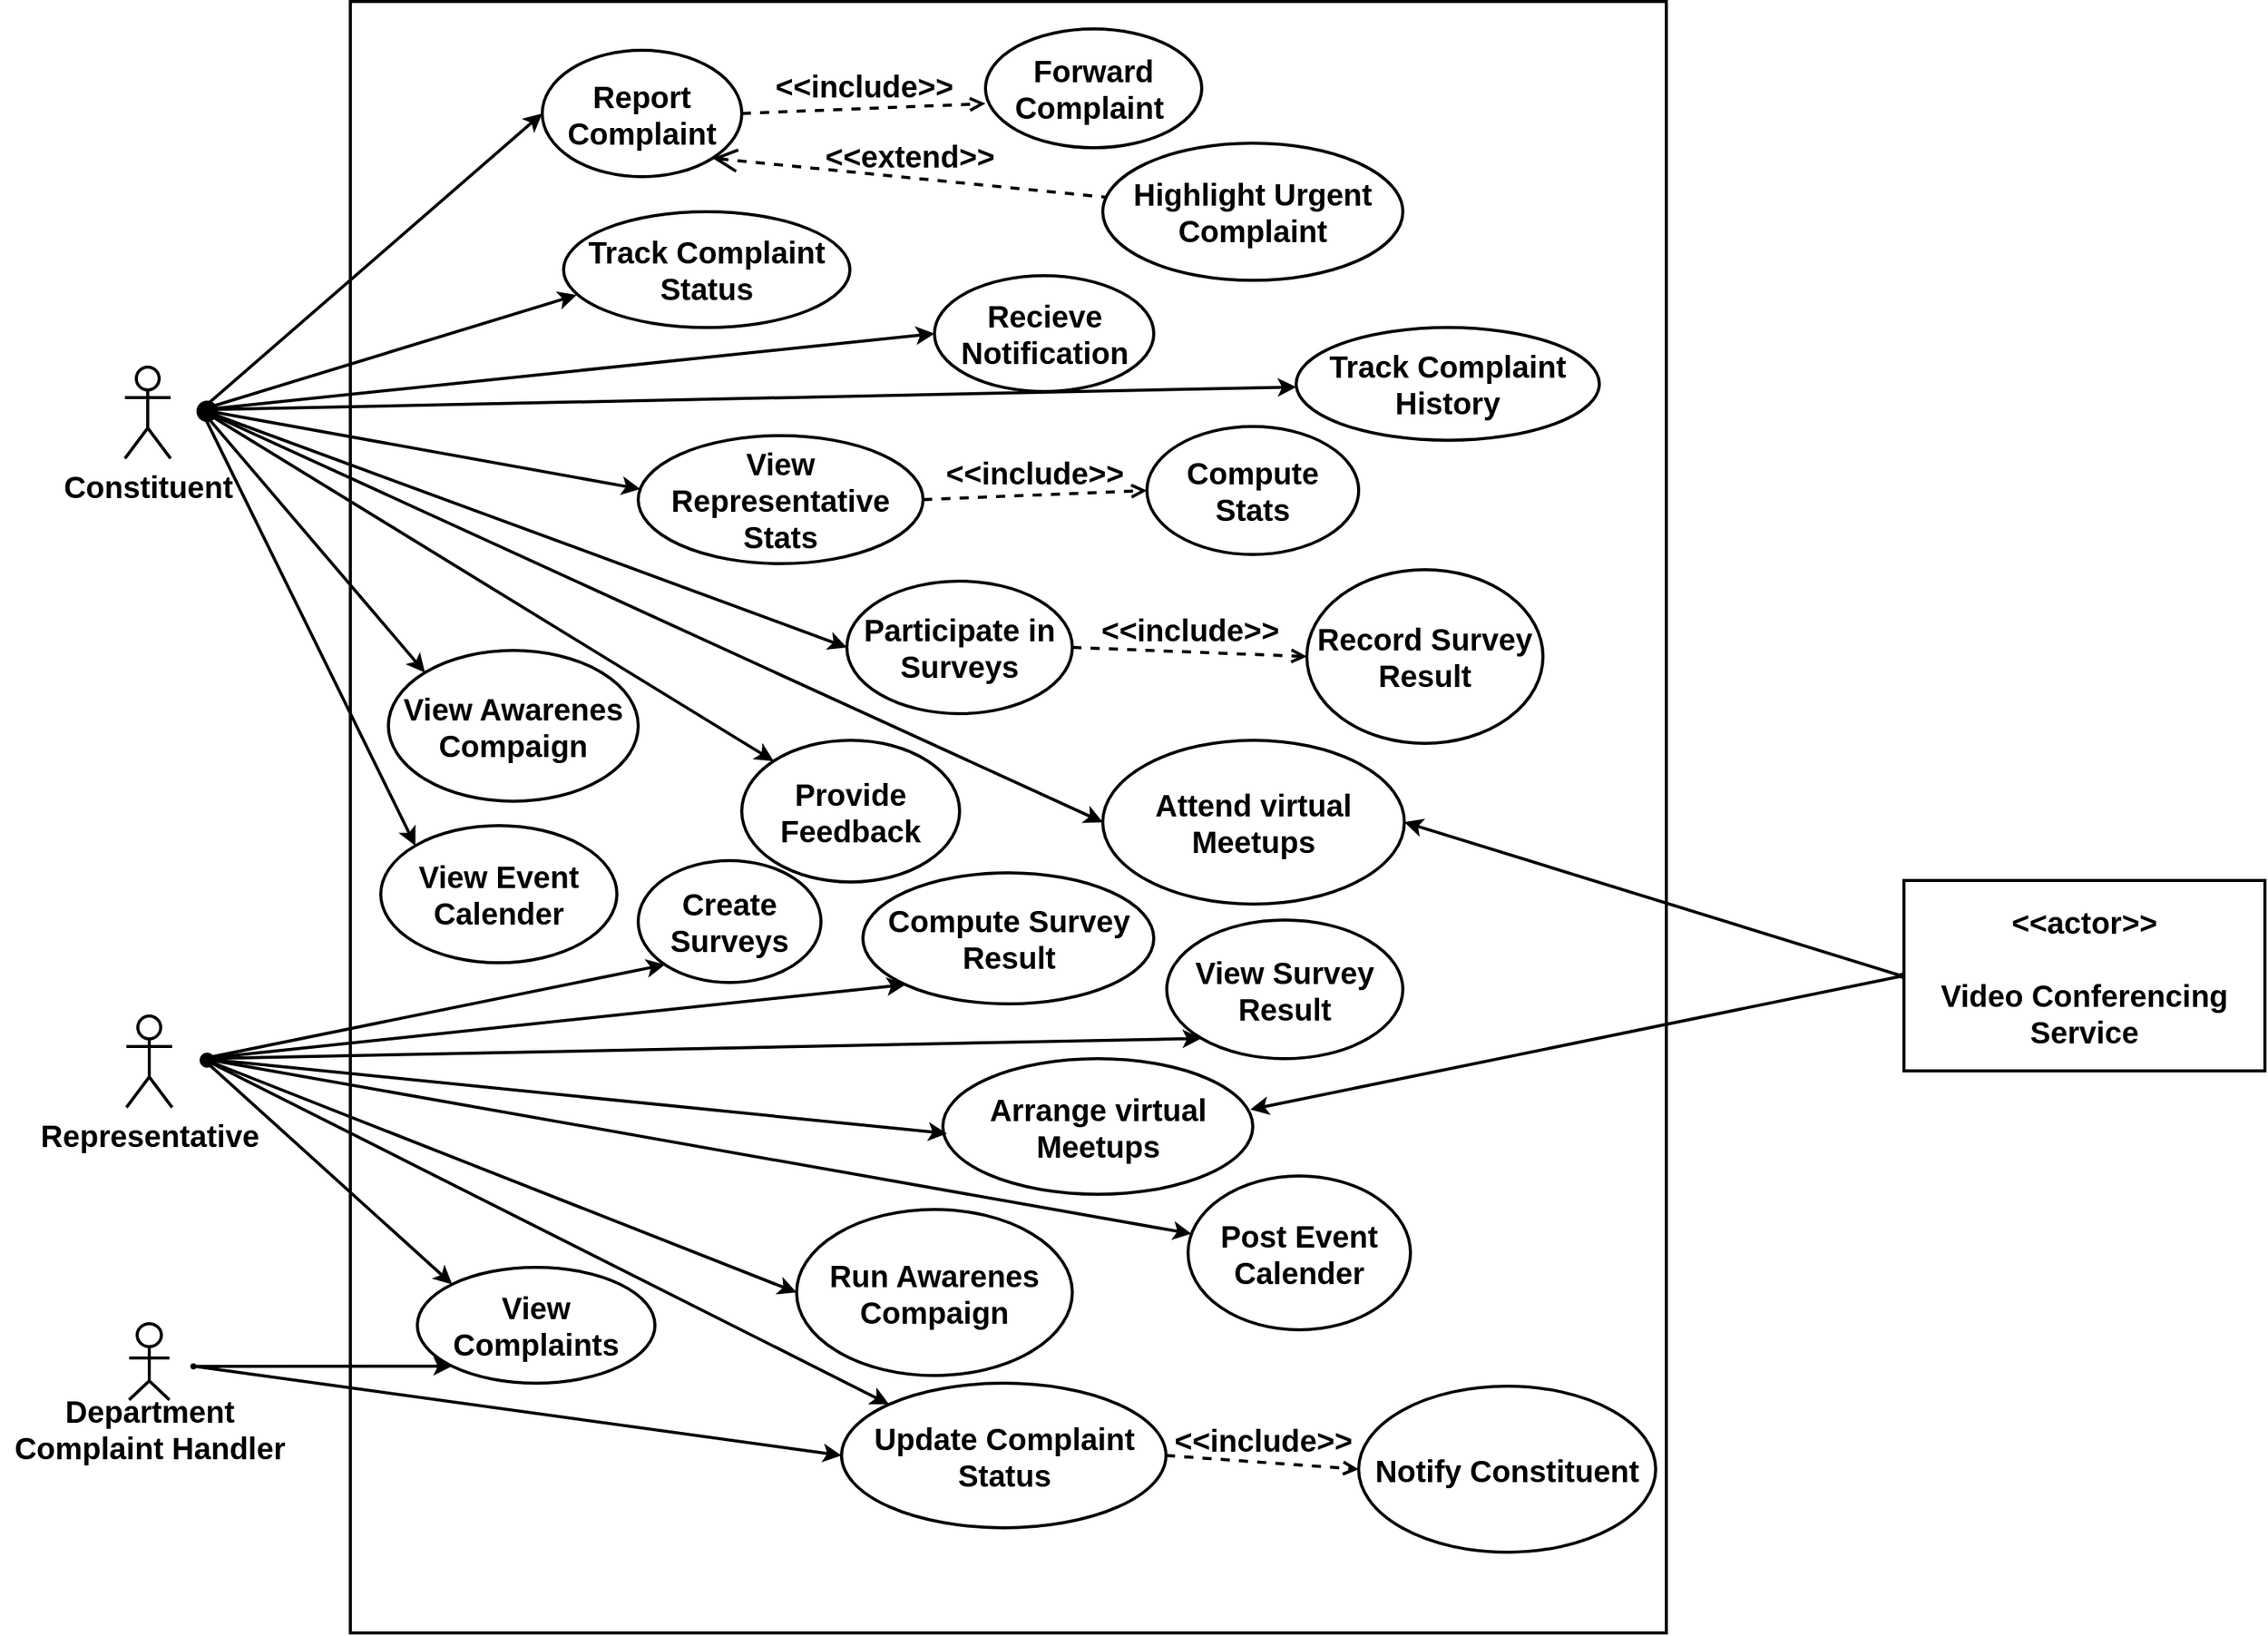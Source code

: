 <mxfile version="25.0.1">
  <diagram name="Use Case Diagram" id="FgglNel2U1L5TTHVHAgJ">
    <mxGraphModel dx="1754" dy="880" grid="0" gridSize="10" guides="1" tooltips="1" connect="1" arrows="1" fold="1" page="0" pageScale="1" pageWidth="850" pageHeight="1100" math="0" shadow="0">
      <root>
        <mxCell id="0" />
        <mxCell id="1" parent="0" />
        <mxCell id="YS5-fEkslZxsQK353Ww7-88" value="" style="rounded=0;whiteSpace=wrap;html=1;fillColor=none;strokeWidth=2;fontSize=20;fontStyle=1" parent="1" vertex="1">
          <mxGeometry x="226" y="63" width="864" height="1071" as="geometry" />
        </mxCell>
        <mxCell id="b4xgwTWH8p54jYo2uctj-25" value="&lt;font&gt;Report Complaint&lt;/font&gt;" style="ellipse;whiteSpace=wrap;html=1;fillColor=none;strokeWidth=2;fontSize=20;fontStyle=1" parent="1" vertex="1">
          <mxGeometry x="352" y="95" width="131" height="83" as="geometry" />
        </mxCell>
        <mxCell id="YS5-fEkslZxsQK353Ww7-9" value="&lt;font&gt;Forward Complaint&amp;nbsp;&lt;/font&gt;" style="ellipse;whiteSpace=wrap;html=1;fillColor=none;strokeWidth=2;fontSize=20;fontStyle=1" parent="1" vertex="1">
          <mxGeometry x="643" y="81" width="142" height="78" as="geometry" />
        </mxCell>
        <mxCell id="YS5-fEkslZxsQK353Ww7-10" value="&lt;font&gt;Highlight Urgent Complaint&lt;/font&gt;" style="ellipse;whiteSpace=wrap;html=1;fillColor=none;strokeWidth=2;fontSize=20;fontStyle=1" parent="1" vertex="1">
          <mxGeometry x="720" y="156" width="197" height="90" as="geometry" />
        </mxCell>
        <mxCell id="YS5-fEkslZxsQK353Ww7-11" value="&lt;font&gt;&amp;lt;&amp;lt;include&amp;gt;&amp;gt;&lt;/font&gt;" style="html=1;verticalAlign=bottom;labelBackgroundColor=none;endArrow=open;endFill=0;dashed=1;rounded=0;fontSize=20;strokeWidth=2;entryX=0;entryY=0.629;entryDx=0;entryDy=0;entryPerimeter=0;exitX=1;exitY=0.5;exitDx=0;exitDy=0;fontStyle=1" parent="1" source="b4xgwTWH8p54jYo2uctj-25" target="YS5-fEkslZxsQK353Ww7-9" edge="1">
          <mxGeometry x="0.003" width="160" relative="1" as="geometry">
            <mxPoint x="474" y="258" as="sourcePoint" />
            <mxPoint x="634" y="258" as="targetPoint" />
            <mxPoint as="offset" />
          </mxGeometry>
        </mxCell>
        <mxCell id="YS5-fEkslZxsQK353Ww7-13" value="&amp;lt;&amp;lt;extend&amp;gt;&amp;gt;" style="edgeStyle=none;html=1;startArrow=open;endArrow=none;startSize=12;verticalAlign=bottom;dashed=1;labelBackgroundColor=none;rounded=0;fontSize=20;strokeWidth=2;exitX=1;exitY=1;exitDx=0;exitDy=0;fontStyle=1" parent="1" source="b4xgwTWH8p54jYo2uctj-25" target="YS5-fEkslZxsQK353Ww7-10" edge="1">
          <mxGeometry width="160" relative="1" as="geometry">
            <mxPoint x="343" y="476" as="sourcePoint" />
            <mxPoint x="503" y="476" as="targetPoint" />
          </mxGeometry>
        </mxCell>
        <mxCell id="YS5-fEkslZxsQK353Ww7-14" value="&lt;font&gt;Track Complaint History&lt;/font&gt;" style="ellipse;whiteSpace=wrap;html=1;fillColor=none;strokeWidth=2;fontSize=20;fontStyle=1" parent="1" vertex="1">
          <mxGeometry x="847" y="277" width="199" height="74" as="geometry" />
        </mxCell>
        <mxCell id="YS5-fEkslZxsQK353Ww7-15" value="&lt;font&gt;View Representative Stats&lt;/font&gt;" style="ellipse;whiteSpace=wrap;html=1;fillColor=none;strokeWidth=2;fontSize=20;fontStyle=1" parent="1" vertex="1">
          <mxGeometry x="415" y="348" width="187" height="84" as="geometry" />
        </mxCell>
        <mxCell id="YS5-fEkslZxsQK353Ww7-16" value="&lt;font&gt;Participate in Surveys&lt;/font&gt;" style="ellipse;whiteSpace=wrap;html=1;fillColor=none;strokeWidth=2;fontSize=20;fontStyle=1" parent="1" vertex="1">
          <mxGeometry x="552" y="443.5" width="148" height="87" as="geometry" />
        </mxCell>
        <mxCell id="YS5-fEkslZxsQK353Ww7-17" value="&lt;font&gt;Attend virtual Meetups&lt;/font&gt;" style="ellipse;whiteSpace=wrap;html=1;fillColor=none;strokeWidth=2;fontSize=20;fontStyle=1" parent="1" vertex="1">
          <mxGeometry x="720" y="548" width="198" height="107.5" as="geometry" />
        </mxCell>
        <mxCell id="YS5-fEkslZxsQK353Ww7-18" value="&lt;font&gt;Provide Feedback&lt;/font&gt;" style="ellipse;whiteSpace=wrap;html=1;fillColor=none;strokeWidth=2;fontSize=20;fontStyle=1" parent="1" vertex="1">
          <mxGeometry x="483" y="548" width="143" height="93" as="geometry" />
        </mxCell>
        <mxCell id="YS5-fEkslZxsQK353Ww7-20" value="" style="endArrow=classic;html=1;rounded=0;strokeWidth=2;exitX=1;exitY=0.5;exitDx=0;exitDy=0;entryX=0;entryY=0.5;entryDx=0;entryDy=0;fontSize=20;fontStyle=1" parent="1" target="b4xgwTWH8p54jYo2uctj-25" edge="1">
          <mxGeometry width="50" height="50" relative="1" as="geometry">
            <mxPoint x="128" y="331" as="sourcePoint" />
            <mxPoint x="448" y="433" as="targetPoint" />
          </mxGeometry>
        </mxCell>
        <mxCell id="YS5-fEkslZxsQK353Ww7-25" value="" style="endArrow=classic;html=1;rounded=0;strokeWidth=2;exitX=1;exitY=0.5;exitDx=0;exitDy=0;fontSize=20;fontStyle=1" parent="1" target="YS5-fEkslZxsQK353Ww7-14" edge="1">
          <mxGeometry width="50" height="50" relative="1" as="geometry">
            <mxPoint x="128" y="331" as="sourcePoint" />
            <mxPoint x="381" y="326" as="targetPoint" />
          </mxGeometry>
        </mxCell>
        <mxCell id="YS5-fEkslZxsQK353Ww7-29" value="" style="endArrow=classic;html=1;rounded=0;strokeWidth=2;entryX=0.007;entryY=0.417;entryDx=0;entryDy=0;entryPerimeter=0;exitX=1;exitY=0.5;exitDx=0;exitDy=0;fontSize=20;fontStyle=1" parent="1" target="YS5-fEkslZxsQK353Ww7-15" edge="1">
          <mxGeometry width="50" height="50" relative="1" as="geometry">
            <mxPoint x="128" y="331" as="sourcePoint" />
            <mxPoint x="315" y="400" as="targetPoint" />
          </mxGeometry>
        </mxCell>
        <mxCell id="YS5-fEkslZxsQK353Ww7-30" value="" style="endArrow=classic;html=1;rounded=0;strokeWidth=2;entryX=0;entryY=0.5;entryDx=0;entryDy=0;exitX=1;exitY=0.5;exitDx=0;exitDy=0;fontSize=20;fontStyle=1" parent="1" target="YS5-fEkslZxsQK353Ww7-16" edge="1">
          <mxGeometry width="50" height="50" relative="1" as="geometry">
            <mxPoint x="128" y="331" as="sourcePoint" />
            <mxPoint x="523" y="439" as="targetPoint" />
          </mxGeometry>
        </mxCell>
        <mxCell id="YS5-fEkslZxsQK353Ww7-31" value="" style="endArrow=classic;html=1;rounded=0;strokeWidth=2;entryX=0;entryY=0.5;entryDx=0;entryDy=0;exitX=1;exitY=0.5;exitDx=0;exitDy=0;fontSize=20;fontStyle=1" parent="1" target="YS5-fEkslZxsQK353Ww7-17" edge="1">
          <mxGeometry width="50" height="50" relative="1" as="geometry">
            <mxPoint x="128" y="331" as="sourcePoint" />
            <mxPoint x="412" y="486" as="targetPoint" />
          </mxGeometry>
        </mxCell>
        <mxCell id="YS5-fEkslZxsQK353Ww7-32" value="" style="endArrow=classic;html=1;rounded=0;strokeWidth=2;exitX=1;exitY=0.5;exitDx=0;exitDy=0;entryX=0;entryY=0;entryDx=0;entryDy=0;fontSize=20;fontStyle=1" parent="1" target="YS5-fEkslZxsQK353Ww7-18" edge="1">
          <mxGeometry width="50" height="50" relative="1" as="geometry">
            <mxPoint x="128" y="331" as="sourcePoint" />
            <mxPoint x="497" y="552" as="targetPoint" />
          </mxGeometry>
        </mxCell>
        <mxCell id="YS5-fEkslZxsQK353Ww7-33" value="&lt;font&gt;Create Surveys&lt;/font&gt;" style="ellipse;whiteSpace=wrap;html=1;fillColor=none;strokeWidth=2;fontSize=20;fontStyle=1" parent="1" vertex="1">
          <mxGeometry x="415" y="627" width="120" height="80" as="geometry" />
        </mxCell>
        <mxCell id="YS5-fEkslZxsQK353Ww7-42" value="" style="group;strokeWidth=2;fontSize=20;fontStyle=1" parent="1" vertex="1" connectable="0">
          <mxGeometry x="78" y="303" width="62" height="60" as="geometry" />
        </mxCell>
        <mxCell id="YS5-fEkslZxsQK353Ww7-1" value="&lt;span&gt;Constituent&lt;/span&gt;" style="shape=umlActor;verticalLabelPosition=bottom;verticalAlign=top;html=1;outlineConnect=0;container=0;strokeWidth=2;fontSize=20;fontStyle=1" parent="YS5-fEkslZxsQK353Ww7-42" vertex="1">
          <mxGeometry width="30" height="60" as="geometry" />
        </mxCell>
        <mxCell id="M8ozzg7b7dtksekyw43J-2" value="" style="ellipse;whiteSpace=wrap;html=1;aspect=fixed;fillColor=#000000;strokeWidth=2;fontSize=20;fontStyle=1" parent="YS5-fEkslZxsQK353Ww7-42" vertex="1">
          <mxGeometry x="48" y="23" width="12" height="12" as="geometry" />
        </mxCell>
        <mxCell id="YS5-fEkslZxsQK353Ww7-43" value="" style="group;fillColor=none;fillStyle=solid;strokeWidth=2;fontSize=20;fontStyle=1" parent="1" vertex="1" connectable="0">
          <mxGeometry x="79" y="729" width="112.5" height="96" as="geometry" />
        </mxCell>
        <mxCell id="YS5-fEkslZxsQK353Ww7-44" value="&lt;span&gt;Representative&lt;/span&gt;" style="shape=umlActor;verticalLabelPosition=bottom;verticalAlign=top;html=1;outlineConnect=0;container=0;strokeWidth=2;fontSize=20;fontStyle=1" parent="YS5-fEkslZxsQK353Ww7-43" vertex="1">
          <mxGeometry width="30" height="60" as="geometry" />
        </mxCell>
        <mxCell id="15X7V-9P8L0E1aSrZ_Ix-7" value="" style="group" parent="YS5-fEkslZxsQK353Ww7-43" vertex="1" connectable="0">
          <mxGeometry x="-82.5" y="202" width="195" height="99" as="geometry" />
        </mxCell>
        <mxCell id="15X7V-9P8L0E1aSrZ_Ix-2" value="" style="html=1;outlineConnect=0;whiteSpace=wrap;fillColor=none;verticalLabelPosition=bottom;verticalAlign=top;align=center;shape=mxgraph.archimate3.actor;strokeWidth=2;fontSize=20;fontStyle=1" parent="15X7V-9P8L0E1aSrZ_Ix-7" vertex="1">
          <mxGeometry x="84.25" width="26.5" height="50" as="geometry" />
        </mxCell>
        <mxCell id="15X7V-9P8L0E1aSrZ_Ix-6" value="Department Complaint Handler" style="rounded=0;whiteSpace=wrap;html=1;strokeColor=none;fillColor=none;strokeWidth=2;fontSize=20;fontStyle=1" parent="15X7V-9P8L0E1aSrZ_Ix-7" vertex="1">
          <mxGeometry y="39" width="195" height="60" as="geometry" />
        </mxCell>
        <mxCell id="YS5-fEkslZxsQK353Ww7-47" value="" style="endArrow=classic;html=1;rounded=0;strokeWidth=2;exitX=1;exitY=0.5;exitDx=0;exitDy=0;entryX=0;entryY=1;entryDx=0;entryDy=0;fontSize=20;fontStyle=1" parent="1" target="YS5-fEkslZxsQK353Ww7-33" edge="1">
          <mxGeometry width="50" height="50" relative="1" as="geometry">
            <mxPoint x="129" y="757" as="sourcePoint" />
            <mxPoint x="396" y="902" as="targetPoint" />
          </mxGeometry>
        </mxCell>
        <mxCell id="YS5-fEkslZxsQK353Ww7-48" value="&lt;font&gt;Compute Survey Result&lt;/font&gt;" style="ellipse;whiteSpace=wrap;html=1;fillColor=none;strokeWidth=2;fontSize=20;fontStyle=1" parent="1" vertex="1">
          <mxGeometry x="562.5" y="635" width="191" height="86" as="geometry" />
        </mxCell>
        <mxCell id="YS5-fEkslZxsQK353Ww7-50" value="&lt;font&gt;Arrange virtual Meetups&lt;/font&gt;" style="ellipse;whiteSpace=wrap;html=1;fillColor=none;strokeWidth=2;fontSize=20;fontStyle=1" parent="1" vertex="1">
          <mxGeometry x="615" y="757" width="203.5" height="89" as="geometry" />
        </mxCell>
        <mxCell id="YS5-fEkslZxsQK353Ww7-51" value="" style="endArrow=classic;html=1;rounded=0;strokeWidth=2;exitX=1;exitY=0.5;exitDx=0;exitDy=0;entryX=0.013;entryY=0.552;entryDx=0;entryDy=0;entryPerimeter=0;fontSize=20;fontStyle=1" parent="1" target="YS5-fEkslZxsQK353Ww7-50" edge="1">
          <mxGeometry width="50" height="50" relative="1" as="geometry">
            <mxPoint x="129" y="757" as="sourcePoint" />
            <mxPoint x="315" y="826" as="targetPoint" />
          </mxGeometry>
        </mxCell>
        <mxCell id="YS5-fEkslZxsQK353Ww7-57" value="&lt;font&gt;Post Event Calender&lt;/font&gt;" style="ellipse;whiteSpace=wrap;html=1;fillColor=none;strokeWidth=2;fontSize=20;fontStyle=1" parent="1" vertex="1">
          <mxGeometry x="776" y="834" width="146" height="101" as="geometry" />
        </mxCell>
        <mxCell id="YS5-fEkslZxsQK353Ww7-58" value="&lt;font&gt;Run Awarenes Compaign&lt;/font&gt;" style="ellipse;whiteSpace=wrap;html=1;fillColor=none;strokeWidth=2;fontSize=20;fontStyle=1" parent="1" vertex="1">
          <mxGeometry x="519" y="856" width="181" height="109" as="geometry" />
        </mxCell>
        <mxCell id="YS5-fEkslZxsQK353Ww7-59" value="" style="endArrow=classic;html=1;rounded=0;strokeWidth=2;exitX=1;exitY=0.5;exitDx=0;exitDy=0;fontSize=20;fontStyle=1" parent="1" target="YS5-fEkslZxsQK353Ww7-57" edge="1">
          <mxGeometry width="50" height="50" relative="1" as="geometry">
            <mxPoint x="129" y="757" as="sourcePoint" />
            <mxPoint x="408" y="890" as="targetPoint" />
          </mxGeometry>
        </mxCell>
        <mxCell id="YS5-fEkslZxsQK353Ww7-60" value="" style="endArrow=classic;html=1;rounded=0;strokeWidth=2;exitX=1;exitY=0.5;exitDx=0;exitDy=0;entryX=0;entryY=0.5;entryDx=0;entryDy=0;fontSize=20;fontStyle=1" parent="1" target="YS5-fEkslZxsQK353Ww7-58" edge="1">
          <mxGeometry width="50" height="50" relative="1" as="geometry">
            <mxPoint x="129" y="757" as="sourcePoint" />
            <mxPoint x="418" y="904" as="targetPoint" />
          </mxGeometry>
        </mxCell>
        <mxCell id="YS5-fEkslZxsQK353Ww7-69" value="&lt;span&gt;View Complaints&lt;/span&gt;" style="ellipse;whiteSpace=wrap;html=1;fillColor=none;strokeWidth=2;fontSize=20;fontStyle=1" parent="1" vertex="1">
          <mxGeometry x="270" y="894" width="156" height="76" as="geometry" />
        </mxCell>
        <mxCell id="YS5-fEkslZxsQK353Ww7-75" value="&lt;font&gt;Notify Constituent&lt;/font&gt;" style="ellipse;whiteSpace=wrap;html=1;fillColor=none;strokeWidth=2;fontSize=20;fontStyle=1" parent="1" vertex="1">
          <mxGeometry x="888" y="972" width="195" height="109" as="geometry" />
        </mxCell>
        <mxCell id="YS5-fEkslZxsQK353Ww7-89" value="&amp;lt;&amp;lt;actor&amp;gt;&amp;gt;&lt;br&gt;&lt;br&gt;&lt;span&gt;Video Conferencing Service&lt;/span&gt;" style="html=1;align=center;verticalAlign=middle;dashed=0;whiteSpace=wrap;strokeWidth=2;fontSize=20;fontStyle=1" parent="1" vertex="1">
          <mxGeometry x="1246" y="640" width="237" height="125" as="geometry" />
        </mxCell>
        <mxCell id="YS5-fEkslZxsQK353Ww7-91" value="" style="endArrow=classic;html=1;rounded=0;strokeWidth=2;exitX=0;exitY=0.5;exitDx=0;exitDy=0;entryX=0.992;entryY=0.375;entryDx=0;entryDy=0;entryPerimeter=0;fontSize=20;fontStyle=1" parent="1" source="YS5-fEkslZxsQK353Ww7-89" target="YS5-fEkslZxsQK353Ww7-50" edge="1">
          <mxGeometry width="50" height="50" relative="1" as="geometry">
            <mxPoint x="778" y="601" as="sourcePoint" />
            <mxPoint x="986" y="722" as="targetPoint" />
          </mxGeometry>
        </mxCell>
        <mxCell id="LRH05sEO5IdcGObicF3C-1" value="" style="endArrow=classic;html=1;rounded=0;strokeWidth=2;exitX=1;exitY=0.5;exitDx=0;exitDy=0;entryX=0;entryY=0;entryDx=0;entryDy=0;fontSize=20;fontStyle=1" parent="1" target="YS5-fEkslZxsQK353Ww7-69" edge="1">
          <mxGeometry width="50" height="50" relative="1" as="geometry">
            <mxPoint x="129" y="757" as="sourcePoint" />
            <mxPoint x="495" y="1131" as="targetPoint" />
          </mxGeometry>
        </mxCell>
        <mxCell id="ILpJxY8CLq0BZr6BMf7_-1" value="&lt;font&gt;Track Complaint Status&lt;/font&gt;" style="ellipse;whiteSpace=wrap;html=1;fillColor=none;strokeWidth=2;fontSize=20;fontStyle=1" parent="1" vertex="1">
          <mxGeometry x="366" y="201" width="188" height="76" as="geometry" />
        </mxCell>
        <mxCell id="ILpJxY8CLq0BZr6BMf7_-2" value="" style="endArrow=classic;html=1;rounded=0;strokeWidth=2;exitX=1;exitY=0.5;exitDx=0;exitDy=0;entryX=0.046;entryY=0.719;entryDx=0;entryDy=0;entryPerimeter=0;fontSize=20;fontStyle=1" parent="1" target="ILpJxY8CLq0BZr6BMf7_-1" edge="1">
          <mxGeometry width="50" height="50" relative="1" as="geometry">
            <mxPoint x="128" y="331" as="sourcePoint" />
            <mxPoint x="334" y="205" as="targetPoint" />
          </mxGeometry>
        </mxCell>
        <mxCell id="ILpJxY8CLq0BZr6BMf7_-3" value="&lt;font&gt;&amp;lt;&amp;lt;include&amp;gt;&amp;gt;&lt;/font&gt;" style="html=1;verticalAlign=bottom;labelBackgroundColor=none;endArrow=open;endFill=0;dashed=1;rounded=0;fontSize=20;strokeWidth=2;exitX=1;exitY=0.5;exitDx=0;exitDy=0;entryX=0;entryY=0.5;entryDx=0;entryDy=0;fontStyle=1" parent="1" source="YS5-fEkslZxsQK353Ww7-15" target="ILpJxY8CLq0BZr6BMf7_-4" edge="1">
          <mxGeometry width="160" relative="1" as="geometry">
            <mxPoint x="506" y="347" as="sourcePoint" />
            <mxPoint x="585" y="356" as="targetPoint" />
          </mxGeometry>
        </mxCell>
        <mxCell id="ILpJxY8CLq0BZr6BMf7_-4" value="&lt;font&gt;Compute Stats&lt;/font&gt;" style="ellipse;whiteSpace=wrap;html=1;fillColor=none;strokeWidth=2;fontSize=20;fontStyle=1" parent="1" vertex="1">
          <mxGeometry x="749" y="342" width="139" height="84" as="geometry" />
        </mxCell>
        <mxCell id="ILpJxY8CLq0BZr6BMf7_-5" value="&lt;font&gt;View Awarenes Compaign&lt;/font&gt;" style="ellipse;whiteSpace=wrap;html=1;fillColor=none;strokeWidth=2;fontSize=20;fontStyle=1" parent="1" vertex="1">
          <mxGeometry x="251" y="489" width="164" height="99" as="geometry" />
        </mxCell>
        <mxCell id="ILpJxY8CLq0BZr6BMf7_-6" value="" style="endArrow=classic;html=1;rounded=0;strokeWidth=2;exitX=1;exitY=0.5;exitDx=0;exitDy=0;entryX=0;entryY=0;entryDx=0;entryDy=0;fontSize=20;fontStyle=1" parent="1" target="ILpJxY8CLq0BZr6BMf7_-5" edge="1">
          <mxGeometry width="50" height="50" relative="1" as="geometry">
            <mxPoint x="128" y="331" as="sourcePoint" />
            <mxPoint x="487" y="515" as="targetPoint" />
          </mxGeometry>
        </mxCell>
        <mxCell id="ILpJxY8CLq0BZr6BMf7_-7" value="&lt;font&gt;View Event Calender&lt;/font&gt;" style="ellipse;whiteSpace=wrap;html=1;fillColor=none;strokeWidth=2;fontSize=20;fontStyle=1" parent="1" vertex="1">
          <mxGeometry x="246" y="604" width="155" height="90" as="geometry" />
        </mxCell>
        <mxCell id="ILpJxY8CLq0BZr6BMf7_-8" value="" style="endArrow=classic;html=1;rounded=0;strokeWidth=2;exitX=1;exitY=0.5;exitDx=0;exitDy=0;entryX=0;entryY=0;entryDx=0;entryDy=0;fontSize=20;fontStyle=1" parent="1" target="ILpJxY8CLq0BZr6BMf7_-7" edge="1">
          <mxGeometry width="50" height="50" relative="1" as="geometry">
            <mxPoint x="128" y="331" as="sourcePoint" />
            <mxPoint x="315" y="666" as="targetPoint" />
          </mxGeometry>
        </mxCell>
        <mxCell id="ILpJxY8CLq0BZr6BMf7_-9" value="" style="endArrow=classic;html=1;rounded=0;strokeWidth=2;exitX=1;exitY=0.5;exitDx=0;exitDy=0;entryX=0;entryY=1;entryDx=0;entryDy=0;fontSize=20;fontStyle=1" parent="1" target="YS5-fEkslZxsQK353Ww7-48" edge="1">
          <mxGeometry width="50" height="50" relative="1" as="geometry">
            <mxPoint x="129" y="757" as="sourcePoint" />
            <mxPoint x="553" y="635" as="targetPoint" />
          </mxGeometry>
        </mxCell>
        <mxCell id="ILpJxY8CLq0BZr6BMf7_-10" value="&lt;font&gt;View Survey Result&lt;/font&gt;" style="ellipse;whiteSpace=wrap;html=1;fillColor=none;strokeWidth=2;fontSize=20;fontStyle=1" parent="1" vertex="1">
          <mxGeometry x="762" y="666" width="155" height="91" as="geometry" />
        </mxCell>
        <mxCell id="ILpJxY8CLq0BZr6BMf7_-11" value="" style="endArrow=classic;html=1;rounded=0;strokeWidth=2;exitX=1;exitY=0.5;exitDx=0;exitDy=0;entryX=0;entryY=1;entryDx=0;entryDy=0;fontSize=20;fontStyle=1" parent="1" target="ILpJxY8CLq0BZr6BMf7_-10" edge="1">
          <mxGeometry width="50" height="50" relative="1" as="geometry">
            <mxPoint x="129" y="757" as="sourcePoint" />
            <mxPoint x="472" y="674" as="targetPoint" />
          </mxGeometry>
        </mxCell>
        <mxCell id="ILpJxY8CLq0BZr6BMf7_-15" value="&lt;span&gt;Update Complaint Status&lt;/span&gt;" style="ellipse;whiteSpace=wrap;html=1;fillColor=none;strokeWidth=2;fontSize=20;fontStyle=1" parent="1" vertex="1">
          <mxGeometry x="548.5" y="970" width="213" height="95" as="geometry" />
        </mxCell>
        <mxCell id="ILpJxY8CLq0BZr6BMf7_-16" value="" style="endArrow=classic;html=1;rounded=0;strokeWidth=2;exitX=1;exitY=0.5;exitDx=0;exitDy=0;entryX=0;entryY=1;entryDx=0;entryDy=0;fontSize=20;fontStyle=1" parent="1" source="M8ozzg7b7dtksekyw43J-4" target="YS5-fEkslZxsQK353Ww7-69" edge="1">
          <mxGeometry width="50" height="50" relative="1" as="geometry">
            <mxPoint x="122" y="952" as="sourcePoint" />
            <mxPoint x="325" y="930" as="targetPoint" />
          </mxGeometry>
        </mxCell>
        <mxCell id="ILpJxY8CLq0BZr6BMf7_-17" value="" style="endArrow=classic;html=1;rounded=0;strokeWidth=2;entryX=0;entryY=0.5;entryDx=0;entryDy=0;fontSize=20;fontStyle=1;exitX=1;exitY=0.5;exitDx=0;exitDy=0;" parent="1" source="M8ozzg7b7dtksekyw43J-4" target="ILpJxY8CLq0BZr6BMf7_-15" edge="1">
          <mxGeometry width="50" height="50" relative="1" as="geometry">
            <mxPoint x="122" y="952" as="sourcePoint" />
            <mxPoint x="489" y="912" as="targetPoint" />
          </mxGeometry>
        </mxCell>
        <mxCell id="ILpJxY8CLq0BZr6BMf7_-18" style="edgeStyle=orthogonalEdgeStyle;rounded=0;orthogonalLoop=1;jettySize=auto;html=1;exitX=0.5;exitY=1;exitDx=0;exitDy=0;strokeWidth=2;fontSize=20;fontStyle=1" parent="1" source="YS5-fEkslZxsQK353Ww7-75" target="YS5-fEkslZxsQK353Ww7-75" edge="1">
          <mxGeometry relative="1" as="geometry" />
        </mxCell>
        <mxCell id="ILpJxY8CLq0BZr6BMf7_-19" value="&lt;font&gt;&amp;lt;&amp;lt;include&amp;gt;&amp;gt;&lt;/font&gt;" style="html=1;verticalAlign=bottom;labelBackgroundColor=none;endArrow=open;endFill=0;dashed=1;rounded=0;fontSize=20;strokeWidth=2;exitX=1;exitY=0.5;exitDx=0;exitDy=0;entryX=0;entryY=0.5;entryDx=0;entryDy=0;fontStyle=1" parent="1" source="ILpJxY8CLq0BZr6BMf7_-15" target="YS5-fEkslZxsQK353Ww7-75" edge="1">
          <mxGeometry width="160" relative="1" as="geometry">
            <mxPoint x="576" y="1013" as="sourcePoint" />
            <mxPoint x="703" y="1003" as="targetPoint" />
          </mxGeometry>
        </mxCell>
        <mxCell id="ILpJxY8CLq0BZr6BMf7_-20" value="&lt;font&gt;Record Survey Result&lt;/font&gt;" style="ellipse;whiteSpace=wrap;html=1;fillColor=none;strokeWidth=2;fontSize=20;fontStyle=1" parent="1" vertex="1">
          <mxGeometry x="854" y="436" width="155" height="114" as="geometry" />
        </mxCell>
        <mxCell id="ILpJxY8CLq0BZr6BMf7_-22" value="&lt;font&gt;&amp;lt;&amp;lt;include&amp;gt;&amp;gt;&lt;/font&gt;" style="html=1;verticalAlign=bottom;labelBackgroundColor=none;endArrow=open;endFill=0;dashed=1;rounded=0;fontSize=20;strokeWidth=2;exitX=1;exitY=0.5;exitDx=0;exitDy=0;entryX=0;entryY=0.5;entryDx=0;entryDy=0;fontStyle=1" parent="1" source="YS5-fEkslZxsQK353Ww7-16" target="ILpJxY8CLq0BZr6BMf7_-20" edge="1">
          <mxGeometry width="160" relative="1" as="geometry">
            <mxPoint x="436" y="177" as="sourcePoint" />
            <mxPoint x="598" y="164" as="targetPoint" />
          </mxGeometry>
        </mxCell>
        <mxCell id="hWND5iTmK3fbeFWAKKNV-1" value="" style="endArrow=classic;html=1;rounded=0;strokeWidth=2;exitX=0;exitY=0.5;exitDx=0;exitDy=0;entryX=1;entryY=0.5;entryDx=0;entryDy=0;fontSize=20;fontStyle=1" parent="1" source="M8ozzg7b7dtksekyw43J-5" target="YS5-fEkslZxsQK353Ww7-17" edge="1">
          <mxGeometry width="50" height="50" relative="1" as="geometry">
            <mxPoint x="1064" y="697" as="sourcePoint" />
            <mxPoint x="703" y="744" as="targetPoint" />
          </mxGeometry>
        </mxCell>
        <mxCell id="hWND5iTmK3fbeFWAKKNV-2" value="&lt;font&gt;Recieve Notification&lt;/font&gt;" style="ellipse;whiteSpace=wrap;html=1;fillColor=none;strokeWidth=2;fontSize=20;fontStyle=1" parent="1" vertex="1">
          <mxGeometry x="609.5" y="243" width="144" height="76" as="geometry" />
        </mxCell>
        <mxCell id="hWND5iTmK3fbeFWAKKNV-3" value="" style="endArrow=classic;html=1;rounded=0;strokeWidth=2;entryX=0;entryY=0.5;entryDx=0;entryDy=0;fontSize=20;fontStyle=1" parent="1" target="hWND5iTmK3fbeFWAKKNV-2" edge="1">
          <mxGeometry width="50" height="50" relative="1" as="geometry">
            <mxPoint x="129" y="331" as="sourcePoint" />
            <mxPoint x="312" y="246" as="targetPoint" />
          </mxGeometry>
        </mxCell>
        <mxCell id="nB55NBsjXpixGiUg1DwJ-1" value="" style="endArrow=classic;html=1;rounded=0;strokeWidth=2;entryX=0;entryY=0;entryDx=0;entryDy=0;fontSize=20;fontStyle=1" parent="1" target="ILpJxY8CLq0BZr6BMf7_-15" edge="1">
          <mxGeometry width="50" height="50" relative="1" as="geometry">
            <mxPoint x="129" y="757" as="sourcePoint" />
            <mxPoint x="303" y="903" as="targetPoint" />
          </mxGeometry>
        </mxCell>
        <mxCell id="M8ozzg7b7dtksekyw43J-3" value="" style="ellipse;whiteSpace=wrap;html=1;aspect=fixed;fillColor=#000000;strokeWidth=2;fontSize=20;fontStyle=1" parent="1" vertex="1">
          <mxGeometry x="128" y="754" width="8" height="8" as="geometry" />
        </mxCell>
        <mxCell id="M8ozzg7b7dtksekyw43J-4" value="" style="ellipse;whiteSpace=wrap;html=1;aspect=fixed;fillColor=#000000;strokeWidth=2;fontSize=20;fontStyle=1" parent="1" vertex="1">
          <mxGeometry x="122" y="958" width="2" height="2" as="geometry" />
        </mxCell>
        <mxCell id="ESnm7nI6oEqIWMeHtnxG-1" value="" style="endArrow=classic;html=1;rounded=0;strokeWidth=2;exitX=0;exitY=0.5;exitDx=0;exitDy=0;entryX=1;entryY=0.5;entryDx=0;entryDy=0;fontSize=20;fontStyle=1" edge="1" parent="1" source="YS5-fEkslZxsQK353Ww7-89" target="M8ozzg7b7dtksekyw43J-5">
          <mxGeometry width="50" height="50" relative="1" as="geometry">
            <mxPoint x="1246" y="703" as="sourcePoint" />
            <mxPoint x="918" y="602" as="targetPoint" />
          </mxGeometry>
        </mxCell>
        <mxCell id="M8ozzg7b7dtksekyw43J-5" value="" style="ellipse;whiteSpace=wrap;html=1;aspect=fixed;fillColor=#000000;strokeWidth=2;fontSize=20;fontStyle=1" parent="1" vertex="1">
          <mxGeometry x="1244" y="701.5" width="2" height="2" as="geometry" />
        </mxCell>
      </root>
    </mxGraphModel>
  </diagram>
</mxfile>
